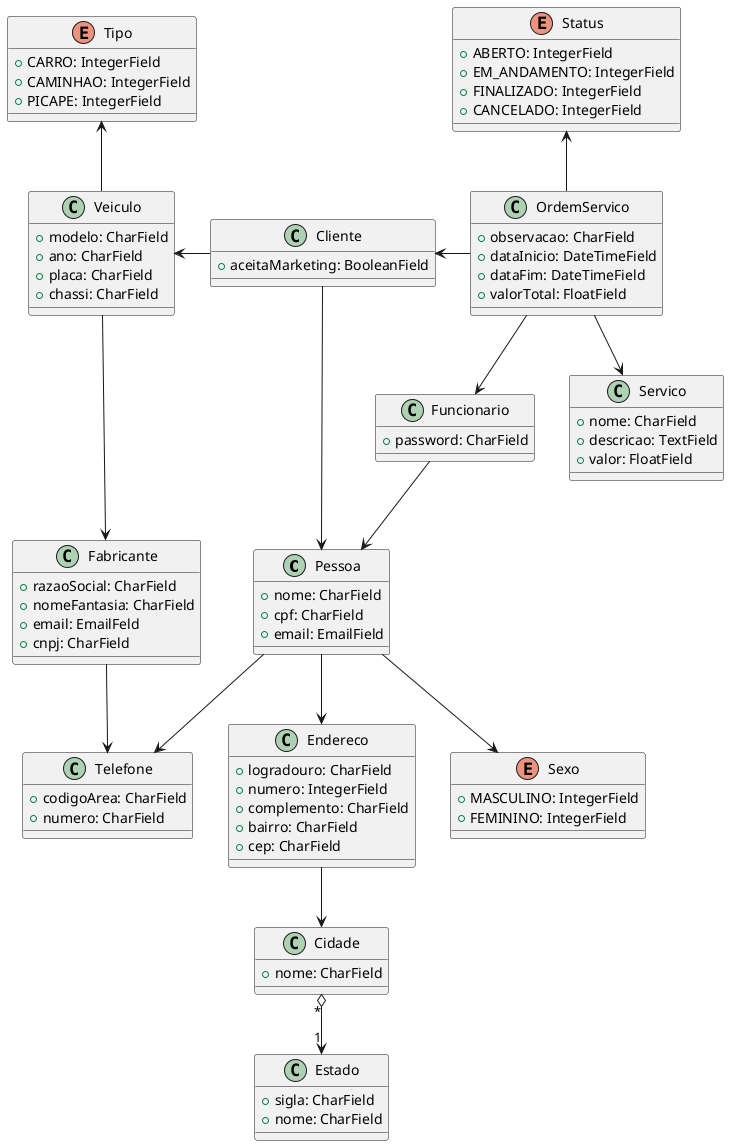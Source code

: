 @startuml
'https://plantuml.com/class-diagram

class Pessoa {
    + nome: CharField
    + cpf: CharField
    + email: EmailField
}

class Funcionario {
    + password: CharField
}

class Cliente {
    + aceitaMarketing: BooleanField
}

enum Sexo {
    + MASCULINO: IntegerField
    + FEMININO: IntegerField
}

class Telefone {
    + codigoArea: CharField
    + numero: CharField
}

class Endereco {
    + logradouro: CharField
    + numero: IntegerField
    + complemento: CharField
    + bairro: CharField
    + cep: CharField
}

class Cidade {
    + nome: CharField
}

class Estado {
    + sigla: CharField
    + nome: CharField
}

class Fabricante {
    + razaoSocial: CharField
    + nomeFantasia: CharField
    + email: EmailFeld
    + cnpj: CharField
}

class Veiculo {
    + modelo: CharField
    + ano: CharField
    + placa: CharField
    + chassi: CharField
}

enum Tipo {
    + CARRO: IntegerField
    + CAMINHAO: IntegerField
    + PICAPE: IntegerField
}

class Servico {
    + nome: CharField
    + descricao: TextField
    + valor: FloatField
}

class OrdemServico {
    + observacao: CharField
    + dataInicio: DateTimeField
    + dataFim: DateTimeField
    + valorTotal: FloatField
}

enum Status {
    + ABERTO: IntegerField
    + EM_ANDAMENTO: IntegerField
    + FINALIZADO: IntegerField
    + CANCELADO: IntegerField
}

OrdemServico -left-> Cliente
OrdemServico --> Funcionario
OrdemServico --> Servico
OrdemServico -up-> Status

Veiculo -up-> Tipo
Veiculo --> Fabricante

Fabricante --> Telefone

Pessoa --> Sexo
Pessoa --> Telefone
Pessoa --> Endereco

Funcionario --> Pessoa

Cliente --> Pessoa
Cliente -left-> Veiculo

Endereco --> Cidade

Cidade "*" o--> "1" Estado

@enduml
